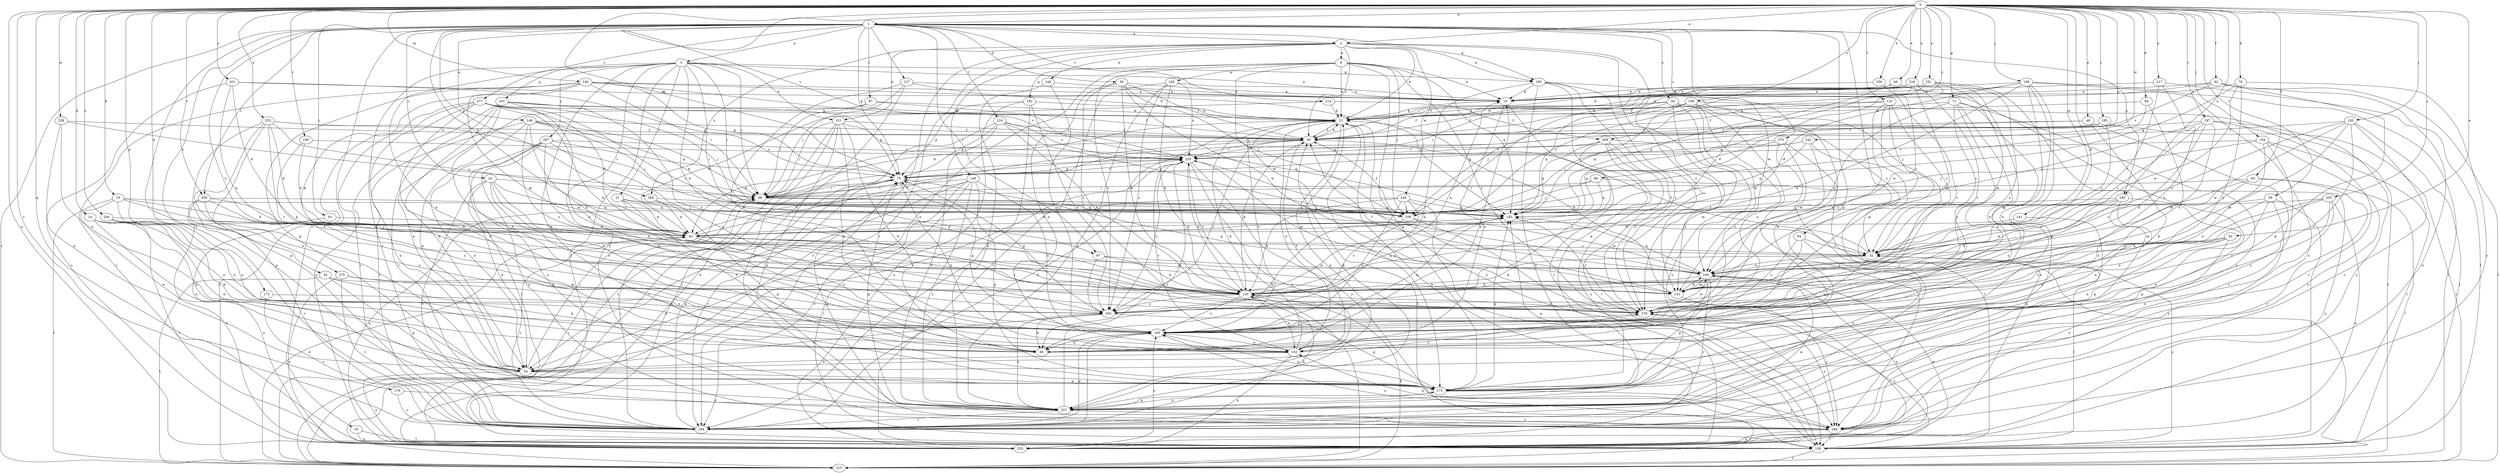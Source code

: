 strict digraph  {
0;
1;
2;
3;
8;
10;
14;
19;
21;
22;
25;
30;
31;
32;
34;
36;
43;
46;
48;
52;
54;
59;
62;
64;
65;
66;
71;
75;
76;
84;
86;
87;
91;
94;
97;
98;
100;
104;
108;
109;
120;
123;
124;
127;
130;
140;
141;
146;
148;
149;
151;
152;
158;
160;
163;
172;
173;
176;
180;
181;
182;
183;
185;
190;
194;
197;
201;
203;
204;
205;
209;
214;
215;
217;
224;
225;
235;
238;
241;
242;
244;
245;
246;
251;
252;
256;
257;
264;
267;
268;
269;
270;
275;
277;
279;
0 -> 1  [label=a];
0 -> 2  [label=a];
0 -> 14  [label=b];
0 -> 19  [label=b];
0 -> 34  [label=d];
0 -> 46  [label=e];
0 -> 48  [label=e];
0 -> 52  [label=e];
0 -> 59  [label=f];
0 -> 62  [label=f];
0 -> 64  [label=f];
0 -> 66  [label=g];
0 -> 71  [label=g];
0 -> 75  [label=g];
0 -> 76  [label=h];
0 -> 84  [label=h];
0 -> 100  [label=j];
0 -> 104  [label=j];
0 -> 108  [label=j];
0 -> 120  [label=k];
0 -> 123  [label=l];
0 -> 140  [label=m];
0 -> 158  [label=o];
0 -> 160  [label=o];
0 -> 172  [label=p];
0 -> 176  [label=q];
0 -> 185  [label=r];
0 -> 190  [label=r];
0 -> 194  [label=r];
0 -> 197  [label=s];
0 -> 201  [label=s];
0 -> 203  [label=s];
0 -> 204  [label=s];
0 -> 209  [label=t];
0 -> 217  [label=u];
0 -> 224  [label=u];
0 -> 225  [label=u];
0 -> 235  [label=v];
0 -> 238  [label=w];
0 -> 241  [label=w];
0 -> 242  [label=w];
0 -> 251  [label=x];
0 -> 252  [label=x];
0 -> 256  [label=x];
0 -> 269  [label=z];
1 -> 2  [label=a];
1 -> 3  [label=a];
1 -> 22  [label=c];
1 -> 25  [label=c];
1 -> 30  [label=c];
1 -> 36  [label=d];
1 -> 43  [label=d];
1 -> 75  [label=g];
1 -> 87  [label=i];
1 -> 91  [label=i];
1 -> 94  [label=i];
1 -> 97  [label=i];
1 -> 124  [label=l];
1 -> 127  [label=l];
1 -> 141  [label=m];
1 -> 146  [label=n];
1 -> 160  [label=o];
1 -> 163  [label=o];
1 -> 173  [label=p];
1 -> 180  [label=q];
1 -> 194  [label=r];
1 -> 209  [label=t];
1 -> 214  [label=t];
1 -> 215  [label=t];
1 -> 264  [label=y];
1 -> 270  [label=z];
1 -> 275  [label=z];
1 -> 277  [label=z];
2 -> 8  [label=a];
2 -> 21  [label=b];
2 -> 65  [label=f];
2 -> 148  [label=n];
2 -> 149  [label=n];
2 -> 151  [label=n];
2 -> 180  [label=q];
2 -> 194  [label=r];
2 -> 215  [label=t];
2 -> 244  [label=w];
2 -> 257  [label=x];
2 -> 264  [label=y];
2 -> 279  [label=z];
3 -> 10  [label=a];
3 -> 31  [label=c];
3 -> 97  [label=i];
3 -> 98  [label=i];
3 -> 109  [label=j];
3 -> 120  [label=k];
3 -> 130  [label=l];
3 -> 151  [label=n];
3 -> 152  [label=n];
3 -> 173  [label=p];
3 -> 180  [label=q];
3 -> 181  [label=q];
3 -> 194  [label=r];
3 -> 267  [label=y];
3 -> 268  [label=y];
8 -> 10  [label=a];
8 -> 21  [label=b];
8 -> 54  [label=e];
8 -> 109  [label=j];
8 -> 173  [label=p];
8 -> 182  [label=q];
8 -> 183  [label=q];
8 -> 205  [label=s];
8 -> 245  [label=w];
8 -> 246  [label=w];
8 -> 279  [label=z];
10 -> 21  [label=b];
10 -> 130  [label=l];
10 -> 152  [label=n];
14 -> 43  [label=d];
14 -> 54  [label=e];
14 -> 86  [label=h];
14 -> 163  [label=o];
19 -> 32  [label=c];
19 -> 43  [label=d];
19 -> 54  [label=e];
19 -> 152  [label=n];
19 -> 183  [label=q];
19 -> 215  [label=t];
21 -> 65  [label=f];
21 -> 152  [label=n];
21 -> 163  [label=o];
21 -> 173  [label=p];
21 -> 257  [label=x];
21 -> 268  [label=y];
22 -> 43  [label=d];
22 -> 54  [label=e];
22 -> 98  [label=i];
22 -> 120  [label=k];
22 -> 163  [label=o];
22 -> 194  [label=r];
22 -> 205  [label=s];
25 -> 130  [label=l];
25 -> 225  [label=u];
30 -> 21  [label=b];
30 -> 32  [label=c];
30 -> 65  [label=f];
30 -> 183  [label=q];
30 -> 225  [label=u];
30 -> 246  [label=w];
30 -> 268  [label=y];
30 -> 279  [label=z];
31 -> 43  [label=d];
31 -> 86  [label=h];
31 -> 109  [label=j];
31 -> 183  [label=q];
31 -> 225  [label=u];
32 -> 65  [label=f];
32 -> 120  [label=k];
32 -> 130  [label=l];
32 -> 163  [label=o];
32 -> 246  [label=w];
34 -> 86  [label=h];
34 -> 120  [label=k];
34 -> 173  [label=p];
34 -> 215  [label=t];
36 -> 10  [label=a];
36 -> 65  [label=f];
36 -> 109  [label=j];
36 -> 120  [label=k];
36 -> 152  [label=n];
36 -> 246  [label=w];
36 -> 279  [label=z];
43 -> 32  [label=c];
43 -> 65  [label=f];
43 -> 141  [label=m];
43 -> 163  [label=o];
43 -> 183  [label=q];
43 -> 194  [label=r];
43 -> 279  [label=z];
46 -> 10  [label=a];
46 -> 21  [label=b];
46 -> 183  [label=q];
46 -> 194  [label=r];
46 -> 246  [label=w];
48 -> 65  [label=f];
48 -> 86  [label=h];
48 -> 109  [label=j];
48 -> 257  [label=x];
52 -> 32  [label=c];
52 -> 152  [label=n];
52 -> 163  [label=o];
52 -> 268  [label=y];
52 -> 279  [label=z];
54 -> 98  [label=i];
54 -> 173  [label=p];
54 -> 225  [label=u];
54 -> 235  [label=v];
54 -> 279  [label=z];
59 -> 54  [label=e];
59 -> 109  [label=j];
59 -> 120  [label=k];
59 -> 130  [label=l];
59 -> 268  [label=y];
62 -> 10  [label=a];
62 -> 65  [label=f];
62 -> 130  [label=l];
62 -> 173  [label=p];
62 -> 215  [label=t];
62 -> 235  [label=v];
64 -> 32  [label=c];
64 -> 98  [label=i];
64 -> 130  [label=l];
64 -> 141  [label=m];
64 -> 194  [label=r];
65 -> 21  [label=b];
65 -> 43  [label=d];
65 -> 120  [label=k];
65 -> 205  [label=s];
65 -> 235  [label=v];
66 -> 98  [label=i];
66 -> 109  [label=j];
66 -> 183  [label=q];
66 -> 225  [label=u];
71 -> 21  [label=b];
71 -> 32  [label=c];
71 -> 86  [label=h];
71 -> 152  [label=n];
71 -> 163  [label=o];
71 -> 246  [label=w];
71 -> 268  [label=y];
75 -> 98  [label=i];
75 -> 152  [label=n];
75 -> 194  [label=r];
75 -> 225  [label=u];
75 -> 235  [label=v];
76 -> 10  [label=a];
76 -> 75  [label=g];
76 -> 205  [label=s];
76 -> 246  [label=w];
76 -> 268  [label=y];
84 -> 21  [label=b];
84 -> 109  [label=j];
84 -> 279  [label=z];
86 -> 10  [label=a];
87 -> 21  [label=b];
87 -> 54  [label=e];
87 -> 65  [label=f];
87 -> 98  [label=i];
91 -> 43  [label=d];
91 -> 225  [label=u];
94 -> 32  [label=c];
94 -> 163  [label=o];
94 -> 257  [label=x];
94 -> 279  [label=z];
97 -> 120  [label=k];
97 -> 205  [label=s];
97 -> 246  [label=w];
98 -> 21  [label=b];
98 -> 109  [label=j];
98 -> 183  [label=q];
100 -> 32  [label=c];
100 -> 65  [label=f];
100 -> 130  [label=l];
100 -> 141  [label=m];
100 -> 163  [label=o];
100 -> 194  [label=r];
100 -> 246  [label=w];
104 -> 109  [label=j];
104 -> 130  [label=l];
104 -> 163  [label=o];
104 -> 194  [label=r];
104 -> 235  [label=v];
104 -> 268  [label=y];
108 -> 10  [label=a];
108 -> 43  [label=d];
108 -> 86  [label=h];
108 -> 120  [label=k];
108 -> 163  [label=o];
108 -> 173  [label=p];
108 -> 183  [label=q];
108 -> 215  [label=t];
108 -> 268  [label=y];
109 -> 65  [label=f];
109 -> 86  [label=h];
109 -> 246  [label=w];
109 -> 279  [label=z];
120 -> 10  [label=a];
120 -> 152  [label=n];
120 -> 163  [label=o];
120 -> 183  [label=q];
120 -> 205  [label=s];
120 -> 215  [label=t];
120 -> 235  [label=v];
120 -> 279  [label=z];
123 -> 21  [label=b];
123 -> 32  [label=c];
123 -> 65  [label=f];
123 -> 194  [label=r];
123 -> 225  [label=u];
123 -> 279  [label=z];
124 -> 65  [label=f];
124 -> 75  [label=g];
124 -> 109  [label=j];
124 -> 120  [label=k];
124 -> 215  [label=t];
124 -> 235  [label=v];
124 -> 257  [label=x];
127 -> 10  [label=a];
127 -> 98  [label=i];
127 -> 163  [label=o];
127 -> 183  [label=q];
127 -> 268  [label=y];
130 -> 21  [label=b];
130 -> 32  [label=c];
130 -> 163  [label=o];
130 -> 215  [label=t];
130 -> 279  [label=z];
140 -> 10  [label=a];
140 -> 21  [label=b];
140 -> 75  [label=g];
140 -> 98  [label=i];
140 -> 120  [label=k];
140 -> 130  [label=l];
140 -> 141  [label=m];
140 -> 173  [label=p];
140 -> 235  [label=v];
141 -> 21  [label=b];
141 -> 65  [label=f];
141 -> 75  [label=g];
141 -> 246  [label=w];
141 -> 268  [label=y];
146 -> 54  [label=e];
146 -> 65  [label=f];
146 -> 98  [label=i];
146 -> 109  [label=j];
146 -> 120  [label=k];
146 -> 183  [label=q];
146 -> 194  [label=r];
146 -> 279  [label=z];
148 -> 43  [label=d];
148 -> 54  [label=e];
148 -> 98  [label=i];
148 -> 130  [label=l];
148 -> 163  [label=o];
148 -> 173  [label=p];
148 -> 194  [label=r];
148 -> 257  [label=x];
149 -> 10  [label=a];
149 -> 163  [label=o];
149 -> 257  [label=x];
151 -> 65  [label=f];
151 -> 86  [label=h];
151 -> 98  [label=i];
151 -> 130  [label=l];
151 -> 152  [label=n];
151 -> 183  [label=q];
151 -> 215  [label=t];
151 -> 257  [label=x];
152 -> 21  [label=b];
152 -> 54  [label=e];
152 -> 65  [label=f];
152 -> 225  [label=u];
152 -> 235  [label=v];
158 -> 21  [label=b];
158 -> 65  [label=f];
158 -> 109  [label=j];
158 -> 152  [label=n];
158 -> 163  [label=o];
158 -> 183  [label=q];
158 -> 215  [label=t];
160 -> 120  [label=k];
160 -> 152  [label=n];
160 -> 173  [label=p];
160 -> 183  [label=q];
160 -> 246  [label=w];
160 -> 279  [label=z];
163 -> 75  [label=g];
163 -> 86  [label=h];
163 -> 152  [label=n];
163 -> 183  [label=q];
163 -> 194  [label=r];
172 -> 194  [label=r];
172 -> 205  [label=s];
173 -> 163  [label=o];
173 -> 183  [label=q];
173 -> 257  [label=x];
173 -> 268  [label=y];
176 -> 194  [label=r];
176 -> 257  [label=x];
180 -> 10  [label=a];
180 -> 32  [label=c];
180 -> 86  [label=h];
180 -> 141  [label=m];
180 -> 173  [label=p];
180 -> 225  [label=u];
180 -> 279  [label=z];
181 -> 21  [label=b];
181 -> 54  [label=e];
181 -> 75  [label=g];
181 -> 152  [label=n];
181 -> 163  [label=o];
181 -> 194  [label=r];
181 -> 225  [label=u];
181 -> 279  [label=z];
182 -> 21  [label=b];
182 -> 75  [label=g];
182 -> 194  [label=r];
182 -> 205  [label=s];
182 -> 225  [label=u];
183 -> 43  [label=d];
183 -> 279  [label=z];
185 -> 32  [label=c];
185 -> 65  [label=f];
185 -> 75  [label=g];
185 -> 215  [label=t];
190 -> 43  [label=d];
190 -> 120  [label=k];
190 -> 235  [label=v];
194 -> 21  [label=b];
194 -> 75  [label=g];
194 -> 98  [label=i];
194 -> 120  [label=k];
194 -> 163  [label=o];
194 -> 246  [label=w];
197 -> 32  [label=c];
197 -> 65  [label=f];
197 -> 109  [label=j];
197 -> 120  [label=k];
197 -> 141  [label=m];
197 -> 194  [label=r];
197 -> 268  [label=y];
201 -> 10  [label=a];
201 -> 43  [label=d];
201 -> 75  [label=g];
201 -> 120  [label=k];
201 -> 225  [label=u];
203 -> 163  [label=o];
203 -> 173  [label=p];
203 -> 183  [label=q];
203 -> 205  [label=s];
203 -> 225  [label=u];
203 -> 257  [label=x];
204 -> 43  [label=d];
204 -> 54  [label=e];
204 -> 86  [label=h];
204 -> 130  [label=l];
204 -> 163  [label=o];
205 -> 54  [label=e];
205 -> 75  [label=g];
205 -> 86  [label=h];
205 -> 173  [label=p];
205 -> 257  [label=x];
209 -> 163  [label=o];
209 -> 183  [label=q];
209 -> 194  [label=r];
209 -> 205  [label=s];
209 -> 225  [label=u];
209 -> 246  [label=w];
214 -> 21  [label=b];
214 -> 43  [label=d];
214 -> 269  [label=f];
215 -> 43  [label=d];
215 -> 65  [label=f];
215 -> 98  [label=i];
215 -> 120  [label=k];
217 -> 10  [label=a];
217 -> 32  [label=c];
217 -> 225  [label=u];
217 -> 279  [label=z];
224 -> 10  [label=a];
224 -> 65  [label=f];
224 -> 86  [label=h];
224 -> 98  [label=i];
224 -> 109  [label=j];
224 -> 141  [label=m];
224 -> 205  [label=s];
225 -> 163  [label=o];
225 -> 246  [label=w];
235 -> 75  [label=g];
235 -> 98  [label=i];
235 -> 120  [label=k];
235 -> 141  [label=m];
235 -> 205  [label=s];
235 -> 257  [label=x];
235 -> 268  [label=y];
238 -> 54  [label=e];
238 -> 65  [label=f];
238 -> 98  [label=i];
238 -> 163  [label=o];
241 -> 43  [label=d];
241 -> 173  [label=p];
242 -> 75  [label=g];
242 -> 141  [label=m];
242 -> 183  [label=q];
242 -> 235  [label=v];
242 -> 246  [label=w];
244 -> 43  [label=d];
244 -> 109  [label=j];
244 -> 120  [label=k];
244 -> 130  [label=l];
244 -> 163  [label=o];
244 -> 183  [label=q];
244 -> 205  [label=s];
245 -> 10  [label=a];
245 -> 120  [label=k];
245 -> 205  [label=s];
245 -> 225  [label=u];
245 -> 235  [label=v];
245 -> 257  [label=x];
246 -> 120  [label=k];
246 -> 141  [label=m];
246 -> 173  [label=p];
246 -> 183  [label=q];
246 -> 194  [label=r];
246 -> 225  [label=u];
246 -> 235  [label=v];
251 -> 10  [label=a];
251 -> 21  [label=b];
251 -> 43  [label=d];
251 -> 109  [label=j];
251 -> 141  [label=m];
251 -> 257  [label=x];
251 -> 279  [label=z];
252 -> 43  [label=d];
252 -> 54  [label=e];
252 -> 65  [label=f];
252 -> 98  [label=i];
252 -> 109  [label=j];
252 -> 173  [label=p];
252 -> 257  [label=x];
252 -> 279  [label=z];
256 -> 10  [label=a];
256 -> 205  [label=s];
257 -> 21  [label=b];
257 -> 75  [label=g];
257 -> 173  [label=p];
257 -> 183  [label=q];
257 -> 194  [label=r];
257 -> 235  [label=v];
257 -> 268  [label=y];
264 -> 43  [label=d];
264 -> 173  [label=p];
264 -> 183  [label=q];
267 -> 54  [label=e];
267 -> 75  [label=g];
267 -> 86  [label=h];
267 -> 130  [label=l];
267 -> 205  [label=s];
267 -> 235  [label=v];
267 -> 257  [label=x];
267 -> 268  [label=y];
268 -> 75  [label=g];
268 -> 130  [label=l];
268 -> 152  [label=n];
268 -> 225  [label=u];
269 -> 130  [label=l];
269 -> 141  [label=m];
269 -> 183  [label=q];
269 -> 205  [label=s];
269 -> 225  [label=u];
269 -> 235  [label=v];
269 -> 279  [label=z];
270 -> 130  [label=l];
270 -> 183  [label=q];
270 -> 215  [label=t];
270 -> 235  [label=v];
270 -> 279  [label=z];
275 -> 141  [label=m];
275 -> 163  [label=o];
275 -> 194  [label=r];
275 -> 225  [label=u];
277 -> 21  [label=b];
277 -> 32  [label=c];
277 -> 43  [label=d];
277 -> 86  [label=h];
277 -> 109  [label=j];
277 -> 120  [label=k];
277 -> 194  [label=r];
277 -> 215  [label=t];
277 -> 257  [label=x];
279 -> 163  [label=o];
279 -> 246  [label=w];
279 -> 268  [label=y];
}

